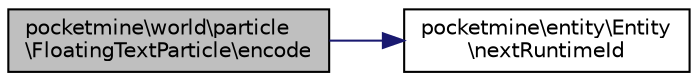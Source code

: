 digraph "pocketmine\world\particle\FloatingTextParticle\encode"
{
 // INTERACTIVE_SVG=YES
 // LATEX_PDF_SIZE
  edge [fontname="Helvetica",fontsize="10",labelfontname="Helvetica",labelfontsize="10"];
  node [fontname="Helvetica",fontsize="10",shape=record];
  rankdir="LR";
  Node1 [label="pocketmine\\world\\particle\l\\FloatingTextParticle\\encode",height=0.2,width=0.4,color="black", fillcolor="grey75", style="filled", fontcolor="black",tooltip=" "];
  Node1 -> Node2 [color="midnightblue",fontsize="10",style="solid",fontname="Helvetica"];
  Node2 [label="pocketmine\\entity\\Entity\l\\nextRuntimeId",height=0.2,width=0.4,color="black", fillcolor="white", style="filled",URL="$d2/d3c/classpocketmine_1_1entity_1_1_entity.html#a7a0ab51bbdfe50c4c8c58424974b47a7",tooltip=" "];
}
